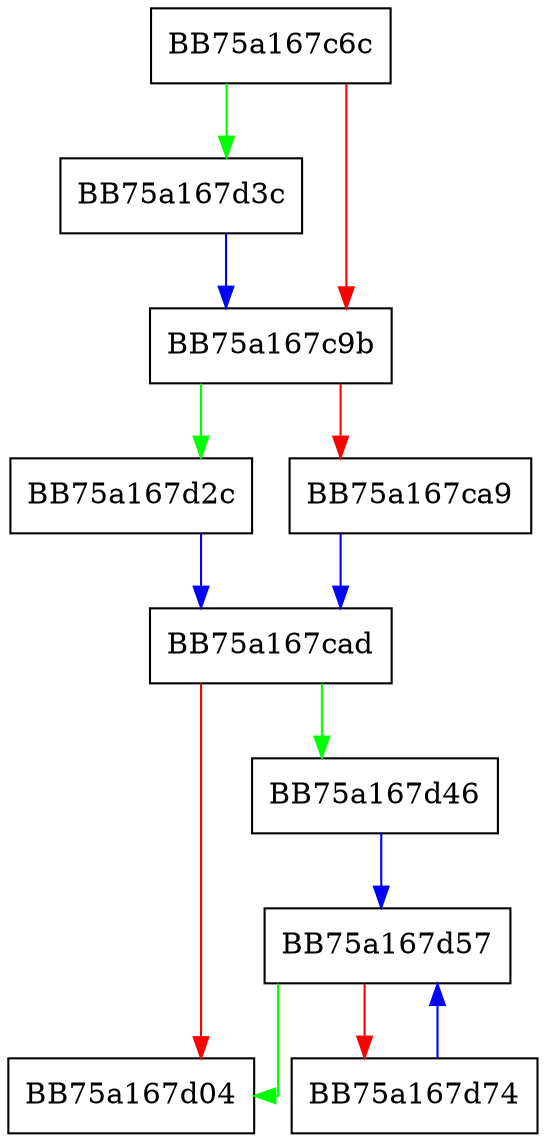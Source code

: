 digraph lua_pushcclosure {
  node [shape="box"];
  graph [splines=ortho];
  BB75a167c6c -> BB75a167d3c [color="green"];
  BB75a167c6c -> BB75a167c9b [color="red"];
  BB75a167c9b -> BB75a167d2c [color="green"];
  BB75a167c9b -> BB75a167ca9 [color="red"];
  BB75a167ca9 -> BB75a167cad [color="blue"];
  BB75a167cad -> BB75a167d46 [color="green"];
  BB75a167cad -> BB75a167d04 [color="red"];
  BB75a167d2c -> BB75a167cad [color="blue"];
  BB75a167d3c -> BB75a167c9b [color="blue"];
  BB75a167d46 -> BB75a167d57 [color="blue"];
  BB75a167d57 -> BB75a167d04 [color="green"];
  BB75a167d57 -> BB75a167d74 [color="red"];
  BB75a167d74 -> BB75a167d57 [color="blue"];
}